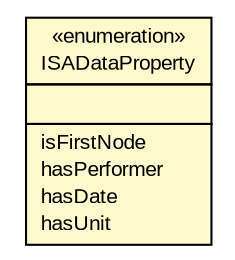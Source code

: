 #!/usr/local/bin/dot
#
# Class diagram 
# Generated by UmlGraph version 4.6 (http://www.spinellis.gr/sw/umlgraph)
#

digraph G {
	edge [fontname="arial",fontsize=10,labelfontname="arial",labelfontsize=10];
	node [fontname="arial",fontsize=10,shape=plaintext];
	// net.toxbank.isa.ISADataProperty
	c492 [label=<<table border="0" cellborder="1" cellspacing="0" cellpadding="2" port="p" bgcolor="lemonChiffon" href="./ISADataProperty.html">
		<tr><td><table border="0" cellspacing="0" cellpadding="1">
			<tr><td> &laquo;enumeration&raquo; </td></tr>
			<tr><td> ISADataProperty </td></tr>
		</table></td></tr>
		<tr><td><table border="0" cellspacing="0" cellpadding="1">
			<tr><td align="left">  </td></tr>
		</table></td></tr>
		<tr><td><table border="0" cellspacing="0" cellpadding="1">
			<tr><td align="left"> isFirstNode </td></tr>
			<tr><td align="left"> hasPerformer </td></tr>
			<tr><td align="left"> hasDate </td></tr>
			<tr><td align="left"> hasUnit </td></tr>
		</table></td></tr>
		</table>>, fontname="arial", fontcolor="black", fontsize=10.0];
}

